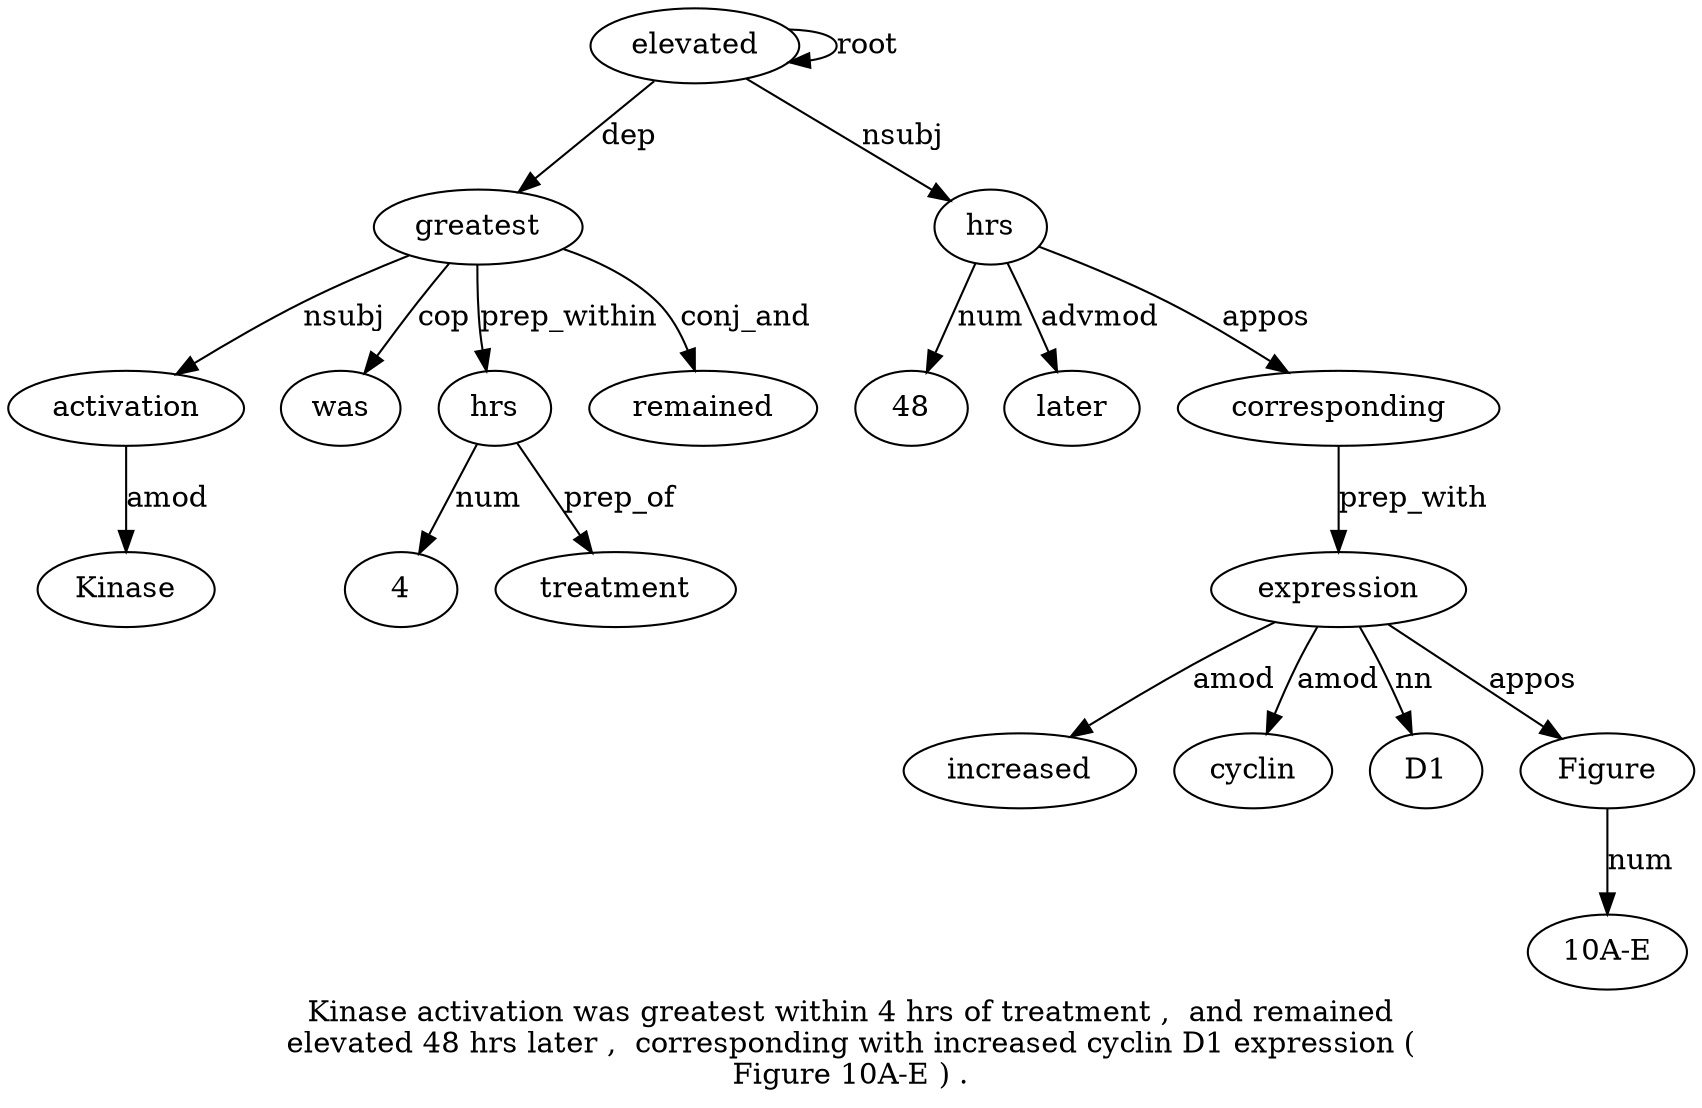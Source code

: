 digraph "Kinase activation was greatest within 4 hrs of treatment ,  and remained elevated 48 hrs later ,  corresponding with increased cyclin D1 expression ( Figure 10A-E ) ." {
label="Kinase activation was greatest within 4 hrs of treatment ,  and remained
elevated 48 hrs later ,  corresponding with increased cyclin D1 expression (
Figure 10A-E ) .";
activation2 [style=filled, fillcolor=white, label=activation];
Kinase1 [style=filled, fillcolor=white, label=Kinase];
activation2 -> Kinase1  [label=amod];
greatest4 [style=filled, fillcolor=white, label=greatest];
greatest4 -> activation2  [label=nsubj];
was3 [style=filled, fillcolor=white, label=was];
greatest4 -> was3  [label=cop];
elevated13 [style=filled, fillcolor=white, label=elevated];
elevated13 -> greatest4  [label=dep];
hrs7 [style=filled, fillcolor=white, label=hrs];
46 [style=filled, fillcolor=white, label=4];
hrs7 -> 46  [label=num];
greatest4 -> hrs7  [label=prep_within];
treatment9 [style=filled, fillcolor=white, label=treatment];
hrs7 -> treatment9  [label=prep_of];
remained12 [style=filled, fillcolor=white, label=remained];
greatest4 -> remained12  [label=conj_and];
elevated13 -> elevated13  [label=root];
hrs15 [style=filled, fillcolor=white, label=hrs];
481 [style=filled, fillcolor=white, label=48];
hrs15 -> 481  [label=num];
elevated13 -> hrs15  [label=nsubj];
later16 [style=filled, fillcolor=white, label=later];
hrs15 -> later16  [label=advmod];
corresponding18 [style=filled, fillcolor=white, label=corresponding];
hrs15 -> corresponding18  [label=appos];
expression23 [style=filled, fillcolor=white, label=expression];
increased20 [style=filled, fillcolor=white, label=increased];
expression23 -> increased20  [label=amod];
cyclin21 [style=filled, fillcolor=white, label=cyclin];
expression23 -> cyclin21  [label=amod];
D122 [style=filled, fillcolor=white, label=D1];
expression23 -> D122  [label=nn];
corresponding18 -> expression23  [label=prep_with];
Figure25 [style=filled, fillcolor=white, label=Figure];
expression23 -> Figure25  [label=appos];
"10A-E26" [style=filled, fillcolor=white, label="10A-E"];
Figure25 -> "10A-E26"  [label=num];
}
